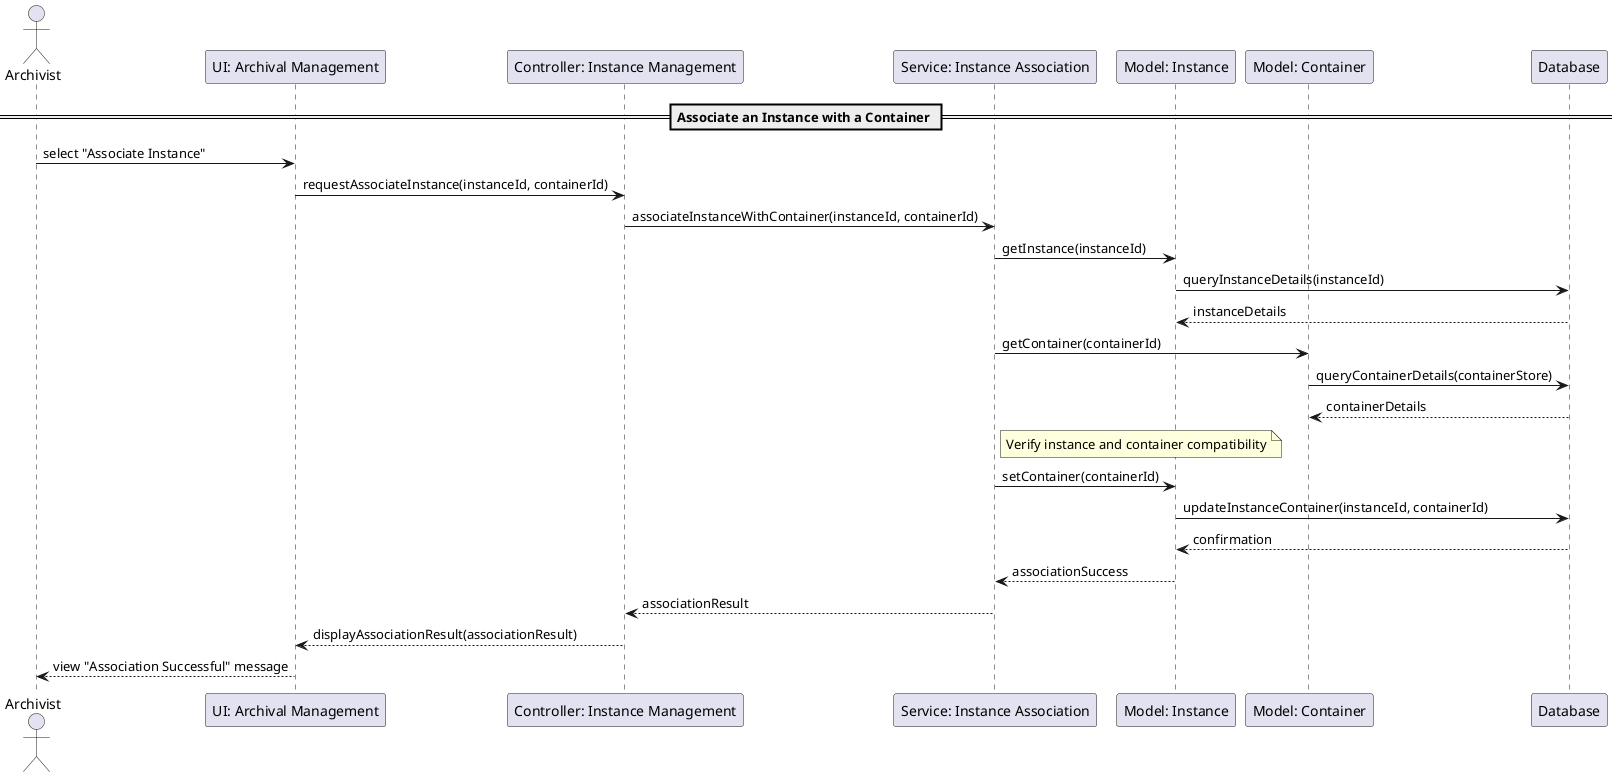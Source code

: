 @startuml

actor Archivist
participant "UI: Archival Management" as UI
participant "Controller: Instance Management" as Controller
participant "Service: Instance Association" as Service
participant "Model: Instance" as ModelInstance
participant "Model: Container" as ModelContainer
participant "Database" as DB

== Associate an Instance with a Container ==

Archivist -> UI : select "Associate Instance"
UI -> Controller : requestAssociateInstance(instanceId, containerId)
Controller -> Service : associateInstanceWithContainer(instanceId, containerId)
Service -> ModelInstance : getInstance(instanceId)
ModelInstance -> DB : queryInstanceDetails(instanceId)
DB --> ModelInstance : instanceDetails
Service -> ModelContainer : getContainer(containerId)
ModelContainer -> DB : queryContainerDetails(containerStore)
DB --> ModelContainer : containerDetails

note right of Service: Verify instance and container compatibility

Service -> ModelInstance : setContainer(containerId)
ModelInstance -> DB : updateInstanceContainer(instanceId, containerId)
DB --> ModelInstance : confirmation
ModelInstance --> Service : associationSuccess
Service --> Controller : associationResult
Controller --> UI : displayAssociationResult(associationResult)

Archivist <-- UI : view "Association Successful" message

@enduml